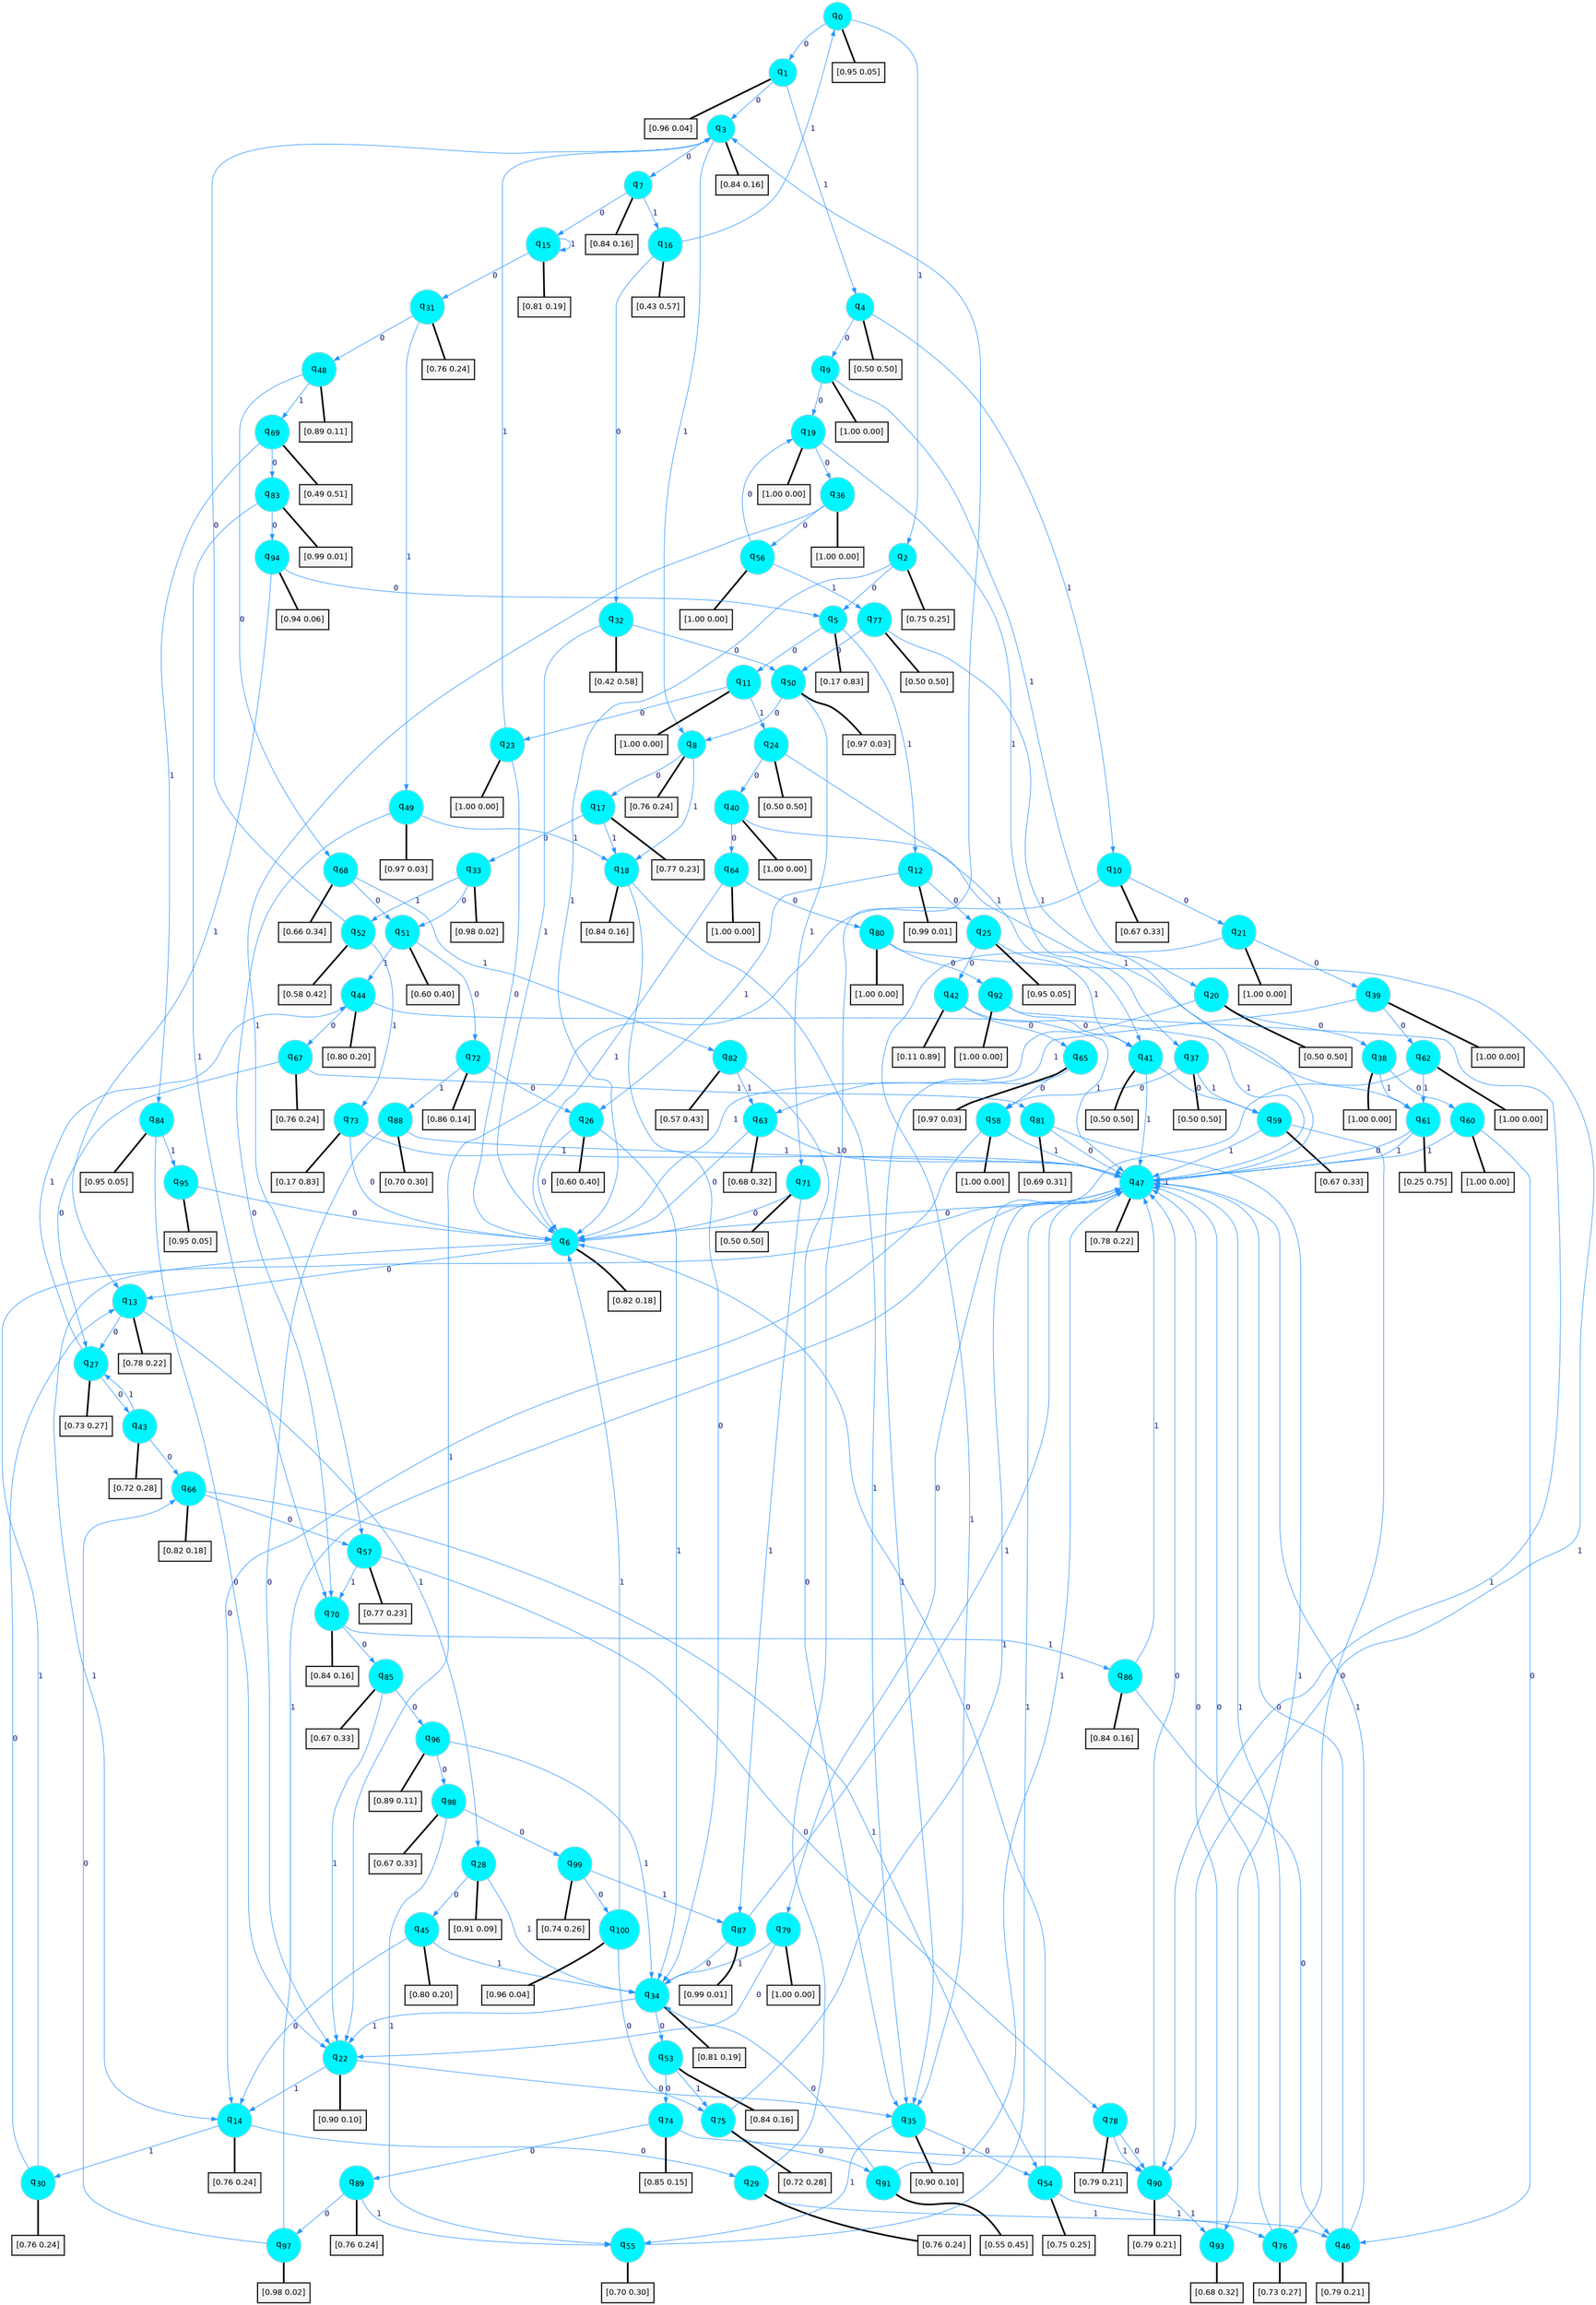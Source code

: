 digraph G {
graph [
bgcolor=transparent, dpi=300, rankdir=TD, size="40,25"];
node [
color=gray, fillcolor=turquoise1, fontcolor=black, fontname=Helvetica, fontsize=16, fontweight=bold, shape=circle, style=filled];
edge [
arrowsize=1, color=dodgerblue1, fontcolor=midnightblue, fontname=courier, fontweight=bold, penwidth=1, style=solid, weight=20];
0[label=<q<SUB>0</SUB>>];
1[label=<q<SUB>1</SUB>>];
2[label=<q<SUB>2</SUB>>];
3[label=<q<SUB>3</SUB>>];
4[label=<q<SUB>4</SUB>>];
5[label=<q<SUB>5</SUB>>];
6[label=<q<SUB>6</SUB>>];
7[label=<q<SUB>7</SUB>>];
8[label=<q<SUB>8</SUB>>];
9[label=<q<SUB>9</SUB>>];
10[label=<q<SUB>10</SUB>>];
11[label=<q<SUB>11</SUB>>];
12[label=<q<SUB>12</SUB>>];
13[label=<q<SUB>13</SUB>>];
14[label=<q<SUB>14</SUB>>];
15[label=<q<SUB>15</SUB>>];
16[label=<q<SUB>16</SUB>>];
17[label=<q<SUB>17</SUB>>];
18[label=<q<SUB>18</SUB>>];
19[label=<q<SUB>19</SUB>>];
20[label=<q<SUB>20</SUB>>];
21[label=<q<SUB>21</SUB>>];
22[label=<q<SUB>22</SUB>>];
23[label=<q<SUB>23</SUB>>];
24[label=<q<SUB>24</SUB>>];
25[label=<q<SUB>25</SUB>>];
26[label=<q<SUB>26</SUB>>];
27[label=<q<SUB>27</SUB>>];
28[label=<q<SUB>28</SUB>>];
29[label=<q<SUB>29</SUB>>];
30[label=<q<SUB>30</SUB>>];
31[label=<q<SUB>31</SUB>>];
32[label=<q<SUB>32</SUB>>];
33[label=<q<SUB>33</SUB>>];
34[label=<q<SUB>34</SUB>>];
35[label=<q<SUB>35</SUB>>];
36[label=<q<SUB>36</SUB>>];
37[label=<q<SUB>37</SUB>>];
38[label=<q<SUB>38</SUB>>];
39[label=<q<SUB>39</SUB>>];
40[label=<q<SUB>40</SUB>>];
41[label=<q<SUB>41</SUB>>];
42[label=<q<SUB>42</SUB>>];
43[label=<q<SUB>43</SUB>>];
44[label=<q<SUB>44</SUB>>];
45[label=<q<SUB>45</SUB>>];
46[label=<q<SUB>46</SUB>>];
47[label=<q<SUB>47</SUB>>];
48[label=<q<SUB>48</SUB>>];
49[label=<q<SUB>49</SUB>>];
50[label=<q<SUB>50</SUB>>];
51[label=<q<SUB>51</SUB>>];
52[label=<q<SUB>52</SUB>>];
53[label=<q<SUB>53</SUB>>];
54[label=<q<SUB>54</SUB>>];
55[label=<q<SUB>55</SUB>>];
56[label=<q<SUB>56</SUB>>];
57[label=<q<SUB>57</SUB>>];
58[label=<q<SUB>58</SUB>>];
59[label=<q<SUB>59</SUB>>];
60[label=<q<SUB>60</SUB>>];
61[label=<q<SUB>61</SUB>>];
62[label=<q<SUB>62</SUB>>];
63[label=<q<SUB>63</SUB>>];
64[label=<q<SUB>64</SUB>>];
65[label=<q<SUB>65</SUB>>];
66[label=<q<SUB>66</SUB>>];
67[label=<q<SUB>67</SUB>>];
68[label=<q<SUB>68</SUB>>];
69[label=<q<SUB>69</SUB>>];
70[label=<q<SUB>70</SUB>>];
71[label=<q<SUB>71</SUB>>];
72[label=<q<SUB>72</SUB>>];
73[label=<q<SUB>73</SUB>>];
74[label=<q<SUB>74</SUB>>];
75[label=<q<SUB>75</SUB>>];
76[label=<q<SUB>76</SUB>>];
77[label=<q<SUB>77</SUB>>];
78[label=<q<SUB>78</SUB>>];
79[label=<q<SUB>79</SUB>>];
80[label=<q<SUB>80</SUB>>];
81[label=<q<SUB>81</SUB>>];
82[label=<q<SUB>82</SUB>>];
83[label=<q<SUB>83</SUB>>];
84[label=<q<SUB>84</SUB>>];
85[label=<q<SUB>85</SUB>>];
86[label=<q<SUB>86</SUB>>];
87[label=<q<SUB>87</SUB>>];
88[label=<q<SUB>88</SUB>>];
89[label=<q<SUB>89</SUB>>];
90[label=<q<SUB>90</SUB>>];
91[label=<q<SUB>91</SUB>>];
92[label=<q<SUB>92</SUB>>];
93[label=<q<SUB>93</SUB>>];
94[label=<q<SUB>94</SUB>>];
95[label=<q<SUB>95</SUB>>];
96[label=<q<SUB>96</SUB>>];
97[label=<q<SUB>97</SUB>>];
98[label=<q<SUB>98</SUB>>];
99[label=<q<SUB>99</SUB>>];
100[label=<q<SUB>100</SUB>>];
101[label="[0.95 0.05]", shape=box,fontcolor=black, fontname=Helvetica, fontsize=14, penwidth=2, fillcolor=whitesmoke,color=black];
102[label="[0.96 0.04]", shape=box,fontcolor=black, fontname=Helvetica, fontsize=14, penwidth=2, fillcolor=whitesmoke,color=black];
103[label="[0.75 0.25]", shape=box,fontcolor=black, fontname=Helvetica, fontsize=14, penwidth=2, fillcolor=whitesmoke,color=black];
104[label="[0.84 0.16]", shape=box,fontcolor=black, fontname=Helvetica, fontsize=14, penwidth=2, fillcolor=whitesmoke,color=black];
105[label="[0.50 0.50]", shape=box,fontcolor=black, fontname=Helvetica, fontsize=14, penwidth=2, fillcolor=whitesmoke,color=black];
106[label="[0.17 0.83]", shape=box,fontcolor=black, fontname=Helvetica, fontsize=14, penwidth=2, fillcolor=whitesmoke,color=black];
107[label="[0.82 0.18]", shape=box,fontcolor=black, fontname=Helvetica, fontsize=14, penwidth=2, fillcolor=whitesmoke,color=black];
108[label="[0.84 0.16]", shape=box,fontcolor=black, fontname=Helvetica, fontsize=14, penwidth=2, fillcolor=whitesmoke,color=black];
109[label="[0.76 0.24]", shape=box,fontcolor=black, fontname=Helvetica, fontsize=14, penwidth=2, fillcolor=whitesmoke,color=black];
110[label="[1.00 0.00]", shape=box,fontcolor=black, fontname=Helvetica, fontsize=14, penwidth=2, fillcolor=whitesmoke,color=black];
111[label="[0.67 0.33]", shape=box,fontcolor=black, fontname=Helvetica, fontsize=14, penwidth=2, fillcolor=whitesmoke,color=black];
112[label="[1.00 0.00]", shape=box,fontcolor=black, fontname=Helvetica, fontsize=14, penwidth=2, fillcolor=whitesmoke,color=black];
113[label="[0.99 0.01]", shape=box,fontcolor=black, fontname=Helvetica, fontsize=14, penwidth=2, fillcolor=whitesmoke,color=black];
114[label="[0.78 0.22]", shape=box,fontcolor=black, fontname=Helvetica, fontsize=14, penwidth=2, fillcolor=whitesmoke,color=black];
115[label="[0.76 0.24]", shape=box,fontcolor=black, fontname=Helvetica, fontsize=14, penwidth=2, fillcolor=whitesmoke,color=black];
116[label="[0.81 0.19]", shape=box,fontcolor=black, fontname=Helvetica, fontsize=14, penwidth=2, fillcolor=whitesmoke,color=black];
117[label="[0.43 0.57]", shape=box,fontcolor=black, fontname=Helvetica, fontsize=14, penwidth=2, fillcolor=whitesmoke,color=black];
118[label="[0.77 0.23]", shape=box,fontcolor=black, fontname=Helvetica, fontsize=14, penwidth=2, fillcolor=whitesmoke,color=black];
119[label="[0.84 0.16]", shape=box,fontcolor=black, fontname=Helvetica, fontsize=14, penwidth=2, fillcolor=whitesmoke,color=black];
120[label="[1.00 0.00]", shape=box,fontcolor=black, fontname=Helvetica, fontsize=14, penwidth=2, fillcolor=whitesmoke,color=black];
121[label="[0.50 0.50]", shape=box,fontcolor=black, fontname=Helvetica, fontsize=14, penwidth=2, fillcolor=whitesmoke,color=black];
122[label="[1.00 0.00]", shape=box,fontcolor=black, fontname=Helvetica, fontsize=14, penwidth=2, fillcolor=whitesmoke,color=black];
123[label="[0.90 0.10]", shape=box,fontcolor=black, fontname=Helvetica, fontsize=14, penwidth=2, fillcolor=whitesmoke,color=black];
124[label="[1.00 0.00]", shape=box,fontcolor=black, fontname=Helvetica, fontsize=14, penwidth=2, fillcolor=whitesmoke,color=black];
125[label="[0.50 0.50]", shape=box,fontcolor=black, fontname=Helvetica, fontsize=14, penwidth=2, fillcolor=whitesmoke,color=black];
126[label="[0.95 0.05]", shape=box,fontcolor=black, fontname=Helvetica, fontsize=14, penwidth=2, fillcolor=whitesmoke,color=black];
127[label="[0.60 0.40]", shape=box,fontcolor=black, fontname=Helvetica, fontsize=14, penwidth=2, fillcolor=whitesmoke,color=black];
128[label="[0.73 0.27]", shape=box,fontcolor=black, fontname=Helvetica, fontsize=14, penwidth=2, fillcolor=whitesmoke,color=black];
129[label="[0.91 0.09]", shape=box,fontcolor=black, fontname=Helvetica, fontsize=14, penwidth=2, fillcolor=whitesmoke,color=black];
130[label="[0.76 0.24]", shape=box,fontcolor=black, fontname=Helvetica, fontsize=14, penwidth=2, fillcolor=whitesmoke,color=black];
131[label="[0.76 0.24]", shape=box,fontcolor=black, fontname=Helvetica, fontsize=14, penwidth=2, fillcolor=whitesmoke,color=black];
132[label="[0.76 0.24]", shape=box,fontcolor=black, fontname=Helvetica, fontsize=14, penwidth=2, fillcolor=whitesmoke,color=black];
133[label="[0.42 0.58]", shape=box,fontcolor=black, fontname=Helvetica, fontsize=14, penwidth=2, fillcolor=whitesmoke,color=black];
134[label="[0.98 0.02]", shape=box,fontcolor=black, fontname=Helvetica, fontsize=14, penwidth=2, fillcolor=whitesmoke,color=black];
135[label="[0.81 0.19]", shape=box,fontcolor=black, fontname=Helvetica, fontsize=14, penwidth=2, fillcolor=whitesmoke,color=black];
136[label="[0.90 0.10]", shape=box,fontcolor=black, fontname=Helvetica, fontsize=14, penwidth=2, fillcolor=whitesmoke,color=black];
137[label="[1.00 0.00]", shape=box,fontcolor=black, fontname=Helvetica, fontsize=14, penwidth=2, fillcolor=whitesmoke,color=black];
138[label="[0.50 0.50]", shape=box,fontcolor=black, fontname=Helvetica, fontsize=14, penwidth=2, fillcolor=whitesmoke,color=black];
139[label="[1.00 0.00]", shape=box,fontcolor=black, fontname=Helvetica, fontsize=14, penwidth=2, fillcolor=whitesmoke,color=black];
140[label="[1.00 0.00]", shape=box,fontcolor=black, fontname=Helvetica, fontsize=14, penwidth=2, fillcolor=whitesmoke,color=black];
141[label="[1.00 0.00]", shape=box,fontcolor=black, fontname=Helvetica, fontsize=14, penwidth=2, fillcolor=whitesmoke,color=black];
142[label="[0.50 0.50]", shape=box,fontcolor=black, fontname=Helvetica, fontsize=14, penwidth=2, fillcolor=whitesmoke,color=black];
143[label="[0.11 0.89]", shape=box,fontcolor=black, fontname=Helvetica, fontsize=14, penwidth=2, fillcolor=whitesmoke,color=black];
144[label="[0.72 0.28]", shape=box,fontcolor=black, fontname=Helvetica, fontsize=14, penwidth=2, fillcolor=whitesmoke,color=black];
145[label="[0.80 0.20]", shape=box,fontcolor=black, fontname=Helvetica, fontsize=14, penwidth=2, fillcolor=whitesmoke,color=black];
146[label="[0.80 0.20]", shape=box,fontcolor=black, fontname=Helvetica, fontsize=14, penwidth=2, fillcolor=whitesmoke,color=black];
147[label="[0.79 0.21]", shape=box,fontcolor=black, fontname=Helvetica, fontsize=14, penwidth=2, fillcolor=whitesmoke,color=black];
148[label="[0.78 0.22]", shape=box,fontcolor=black, fontname=Helvetica, fontsize=14, penwidth=2, fillcolor=whitesmoke,color=black];
149[label="[0.89 0.11]", shape=box,fontcolor=black, fontname=Helvetica, fontsize=14, penwidth=2, fillcolor=whitesmoke,color=black];
150[label="[0.97 0.03]", shape=box,fontcolor=black, fontname=Helvetica, fontsize=14, penwidth=2, fillcolor=whitesmoke,color=black];
151[label="[0.97 0.03]", shape=box,fontcolor=black, fontname=Helvetica, fontsize=14, penwidth=2, fillcolor=whitesmoke,color=black];
152[label="[0.60 0.40]", shape=box,fontcolor=black, fontname=Helvetica, fontsize=14, penwidth=2, fillcolor=whitesmoke,color=black];
153[label="[0.58 0.42]", shape=box,fontcolor=black, fontname=Helvetica, fontsize=14, penwidth=2, fillcolor=whitesmoke,color=black];
154[label="[0.84 0.16]", shape=box,fontcolor=black, fontname=Helvetica, fontsize=14, penwidth=2, fillcolor=whitesmoke,color=black];
155[label="[0.75 0.25]", shape=box,fontcolor=black, fontname=Helvetica, fontsize=14, penwidth=2, fillcolor=whitesmoke,color=black];
156[label="[0.70 0.30]", shape=box,fontcolor=black, fontname=Helvetica, fontsize=14, penwidth=2, fillcolor=whitesmoke,color=black];
157[label="[1.00 0.00]", shape=box,fontcolor=black, fontname=Helvetica, fontsize=14, penwidth=2, fillcolor=whitesmoke,color=black];
158[label="[0.77 0.23]", shape=box,fontcolor=black, fontname=Helvetica, fontsize=14, penwidth=2, fillcolor=whitesmoke,color=black];
159[label="[1.00 0.00]", shape=box,fontcolor=black, fontname=Helvetica, fontsize=14, penwidth=2, fillcolor=whitesmoke,color=black];
160[label="[0.67 0.33]", shape=box,fontcolor=black, fontname=Helvetica, fontsize=14, penwidth=2, fillcolor=whitesmoke,color=black];
161[label="[1.00 0.00]", shape=box,fontcolor=black, fontname=Helvetica, fontsize=14, penwidth=2, fillcolor=whitesmoke,color=black];
162[label="[0.25 0.75]", shape=box,fontcolor=black, fontname=Helvetica, fontsize=14, penwidth=2, fillcolor=whitesmoke,color=black];
163[label="[1.00 0.00]", shape=box,fontcolor=black, fontname=Helvetica, fontsize=14, penwidth=2, fillcolor=whitesmoke,color=black];
164[label="[0.68 0.32]", shape=box,fontcolor=black, fontname=Helvetica, fontsize=14, penwidth=2, fillcolor=whitesmoke,color=black];
165[label="[1.00 0.00]", shape=box,fontcolor=black, fontname=Helvetica, fontsize=14, penwidth=2, fillcolor=whitesmoke,color=black];
166[label="[0.97 0.03]", shape=box,fontcolor=black, fontname=Helvetica, fontsize=14, penwidth=2, fillcolor=whitesmoke,color=black];
167[label="[0.82 0.18]", shape=box,fontcolor=black, fontname=Helvetica, fontsize=14, penwidth=2, fillcolor=whitesmoke,color=black];
168[label="[0.76 0.24]", shape=box,fontcolor=black, fontname=Helvetica, fontsize=14, penwidth=2, fillcolor=whitesmoke,color=black];
169[label="[0.66 0.34]", shape=box,fontcolor=black, fontname=Helvetica, fontsize=14, penwidth=2, fillcolor=whitesmoke,color=black];
170[label="[0.49 0.51]", shape=box,fontcolor=black, fontname=Helvetica, fontsize=14, penwidth=2, fillcolor=whitesmoke,color=black];
171[label="[0.84 0.16]", shape=box,fontcolor=black, fontname=Helvetica, fontsize=14, penwidth=2, fillcolor=whitesmoke,color=black];
172[label="[0.50 0.50]", shape=box,fontcolor=black, fontname=Helvetica, fontsize=14, penwidth=2, fillcolor=whitesmoke,color=black];
173[label="[0.86 0.14]", shape=box,fontcolor=black, fontname=Helvetica, fontsize=14, penwidth=2, fillcolor=whitesmoke,color=black];
174[label="[0.17 0.83]", shape=box,fontcolor=black, fontname=Helvetica, fontsize=14, penwidth=2, fillcolor=whitesmoke,color=black];
175[label="[0.85 0.15]", shape=box,fontcolor=black, fontname=Helvetica, fontsize=14, penwidth=2, fillcolor=whitesmoke,color=black];
176[label="[0.72 0.28]", shape=box,fontcolor=black, fontname=Helvetica, fontsize=14, penwidth=2, fillcolor=whitesmoke,color=black];
177[label="[0.73 0.27]", shape=box,fontcolor=black, fontname=Helvetica, fontsize=14, penwidth=2, fillcolor=whitesmoke,color=black];
178[label="[0.50 0.50]", shape=box,fontcolor=black, fontname=Helvetica, fontsize=14, penwidth=2, fillcolor=whitesmoke,color=black];
179[label="[0.79 0.21]", shape=box,fontcolor=black, fontname=Helvetica, fontsize=14, penwidth=2, fillcolor=whitesmoke,color=black];
180[label="[1.00 0.00]", shape=box,fontcolor=black, fontname=Helvetica, fontsize=14, penwidth=2, fillcolor=whitesmoke,color=black];
181[label="[1.00 0.00]", shape=box,fontcolor=black, fontname=Helvetica, fontsize=14, penwidth=2, fillcolor=whitesmoke,color=black];
182[label="[0.69 0.31]", shape=box,fontcolor=black, fontname=Helvetica, fontsize=14, penwidth=2, fillcolor=whitesmoke,color=black];
183[label="[0.57 0.43]", shape=box,fontcolor=black, fontname=Helvetica, fontsize=14, penwidth=2, fillcolor=whitesmoke,color=black];
184[label="[0.99 0.01]", shape=box,fontcolor=black, fontname=Helvetica, fontsize=14, penwidth=2, fillcolor=whitesmoke,color=black];
185[label="[0.95 0.05]", shape=box,fontcolor=black, fontname=Helvetica, fontsize=14, penwidth=2, fillcolor=whitesmoke,color=black];
186[label="[0.67 0.33]", shape=box,fontcolor=black, fontname=Helvetica, fontsize=14, penwidth=2, fillcolor=whitesmoke,color=black];
187[label="[0.84 0.16]", shape=box,fontcolor=black, fontname=Helvetica, fontsize=14, penwidth=2, fillcolor=whitesmoke,color=black];
188[label="[0.99 0.01]", shape=box,fontcolor=black, fontname=Helvetica, fontsize=14, penwidth=2, fillcolor=whitesmoke,color=black];
189[label="[0.70 0.30]", shape=box,fontcolor=black, fontname=Helvetica, fontsize=14, penwidth=2, fillcolor=whitesmoke,color=black];
190[label="[0.76 0.24]", shape=box,fontcolor=black, fontname=Helvetica, fontsize=14, penwidth=2, fillcolor=whitesmoke,color=black];
191[label="[0.79 0.21]", shape=box,fontcolor=black, fontname=Helvetica, fontsize=14, penwidth=2, fillcolor=whitesmoke,color=black];
192[label="[0.55 0.45]", shape=box,fontcolor=black, fontname=Helvetica, fontsize=14, penwidth=2, fillcolor=whitesmoke,color=black];
193[label="[1.00 0.00]", shape=box,fontcolor=black, fontname=Helvetica, fontsize=14, penwidth=2, fillcolor=whitesmoke,color=black];
194[label="[0.68 0.32]", shape=box,fontcolor=black, fontname=Helvetica, fontsize=14, penwidth=2, fillcolor=whitesmoke,color=black];
195[label="[0.94 0.06]", shape=box,fontcolor=black, fontname=Helvetica, fontsize=14, penwidth=2, fillcolor=whitesmoke,color=black];
196[label="[0.95 0.05]", shape=box,fontcolor=black, fontname=Helvetica, fontsize=14, penwidth=2, fillcolor=whitesmoke,color=black];
197[label="[0.89 0.11]", shape=box,fontcolor=black, fontname=Helvetica, fontsize=14, penwidth=2, fillcolor=whitesmoke,color=black];
198[label="[0.98 0.02]", shape=box,fontcolor=black, fontname=Helvetica, fontsize=14, penwidth=2, fillcolor=whitesmoke,color=black];
199[label="[0.67 0.33]", shape=box,fontcolor=black, fontname=Helvetica, fontsize=14, penwidth=2, fillcolor=whitesmoke,color=black];
200[label="[0.74 0.26]", shape=box,fontcolor=black, fontname=Helvetica, fontsize=14, penwidth=2, fillcolor=whitesmoke,color=black];
201[label="[0.96 0.04]", shape=box,fontcolor=black, fontname=Helvetica, fontsize=14, penwidth=2, fillcolor=whitesmoke,color=black];
0->1 [label=0];
0->2 [label=1];
0->101 [arrowhead=none, penwidth=3,color=black];
1->3 [label=0];
1->4 [label=1];
1->102 [arrowhead=none, penwidth=3,color=black];
2->5 [label=0];
2->6 [label=1];
2->103 [arrowhead=none, penwidth=3,color=black];
3->7 [label=0];
3->8 [label=1];
3->104 [arrowhead=none, penwidth=3,color=black];
4->9 [label=0];
4->10 [label=1];
4->105 [arrowhead=none, penwidth=3,color=black];
5->11 [label=0];
5->12 [label=1];
5->106 [arrowhead=none, penwidth=3,color=black];
6->13 [label=0];
6->14 [label=1];
6->107 [arrowhead=none, penwidth=3,color=black];
7->15 [label=0];
7->16 [label=1];
7->108 [arrowhead=none, penwidth=3,color=black];
8->17 [label=0];
8->18 [label=1];
8->109 [arrowhead=none, penwidth=3,color=black];
9->19 [label=0];
9->20 [label=1];
9->110 [arrowhead=none, penwidth=3,color=black];
10->21 [label=0];
10->22 [label=1];
10->111 [arrowhead=none, penwidth=3,color=black];
11->23 [label=0];
11->24 [label=1];
11->112 [arrowhead=none, penwidth=3,color=black];
12->25 [label=0];
12->26 [label=1];
12->113 [arrowhead=none, penwidth=3,color=black];
13->27 [label=0];
13->28 [label=1];
13->114 [arrowhead=none, penwidth=3,color=black];
14->29 [label=0];
14->30 [label=1];
14->115 [arrowhead=none, penwidth=3,color=black];
15->31 [label=0];
15->15 [label=1];
15->116 [arrowhead=none, penwidth=3,color=black];
16->32 [label=0];
16->0 [label=1];
16->117 [arrowhead=none, penwidth=3,color=black];
17->33 [label=0];
17->18 [label=1];
17->118 [arrowhead=none, penwidth=3,color=black];
18->34 [label=0];
18->35 [label=1];
18->119 [arrowhead=none, penwidth=3,color=black];
19->36 [label=0];
19->37 [label=1];
19->120 [arrowhead=none, penwidth=3,color=black];
20->38 [label=0];
20->6 [label=1];
20->121 [arrowhead=none, penwidth=3,color=black];
21->39 [label=0];
21->35 [label=1];
21->122 [arrowhead=none, penwidth=3,color=black];
22->35 [label=0];
22->14 [label=1];
22->123 [arrowhead=none, penwidth=3,color=black];
23->6 [label=0];
23->3 [label=1];
23->124 [arrowhead=none, penwidth=3,color=black];
24->40 [label=0];
24->41 [label=1];
24->125 [arrowhead=none, penwidth=3,color=black];
25->42 [label=0];
25->41 [label=1];
25->126 [arrowhead=none, penwidth=3,color=black];
26->6 [label=0];
26->34 [label=1];
26->127 [arrowhead=none, penwidth=3,color=black];
27->43 [label=0];
27->44 [label=1];
27->128 [arrowhead=none, penwidth=3,color=black];
28->45 [label=0];
28->34 [label=1];
28->129 [arrowhead=none, penwidth=3,color=black];
29->3 [label=0];
29->46 [label=1];
29->130 [arrowhead=none, penwidth=3,color=black];
30->13 [label=0];
30->47 [label=1];
30->131 [arrowhead=none, penwidth=3,color=black];
31->48 [label=0];
31->49 [label=1];
31->132 [arrowhead=none, penwidth=3,color=black];
32->50 [label=0];
32->6 [label=1];
32->133 [arrowhead=none, penwidth=3,color=black];
33->51 [label=0];
33->52 [label=1];
33->134 [arrowhead=none, penwidth=3,color=black];
34->53 [label=0];
34->22 [label=1];
34->135 [arrowhead=none, penwidth=3,color=black];
35->54 [label=0];
35->55 [label=1];
35->136 [arrowhead=none, penwidth=3,color=black];
36->56 [label=0];
36->57 [label=1];
36->137 [arrowhead=none, penwidth=3,color=black];
37->58 [label=0];
37->59 [label=1];
37->138 [arrowhead=none, penwidth=3,color=black];
38->60 [label=0];
38->61 [label=1];
38->139 [arrowhead=none, penwidth=3,color=black];
39->62 [label=0];
39->63 [label=1];
39->140 [arrowhead=none, penwidth=3,color=black];
40->64 [label=0];
40->61 [label=1];
40->141 [arrowhead=none, penwidth=3,color=black];
41->59 [label=0];
41->47 [label=1];
41->142 [arrowhead=none, penwidth=3,color=black];
42->65 [label=0];
42->47 [label=1];
42->143 [arrowhead=none, penwidth=3,color=black];
43->66 [label=0];
43->27 [label=1];
43->144 [arrowhead=none, penwidth=3,color=black];
44->67 [label=0];
44->47 [label=1];
44->145 [arrowhead=none, penwidth=3,color=black];
45->14 [label=0];
45->34 [label=1];
45->146 [arrowhead=none, penwidth=3,color=black];
46->47 [label=0];
46->47 [label=1];
46->147 [arrowhead=none, penwidth=3,color=black];
47->6 [label=0];
47->47 [label=1];
47->148 [arrowhead=none, penwidth=3,color=black];
48->68 [label=0];
48->69 [label=1];
48->149 [arrowhead=none, penwidth=3,color=black];
49->70 [label=0];
49->18 [label=1];
49->150 [arrowhead=none, penwidth=3,color=black];
50->8 [label=0];
50->71 [label=1];
50->151 [arrowhead=none, penwidth=3,color=black];
51->72 [label=0];
51->44 [label=1];
51->152 [arrowhead=none, penwidth=3,color=black];
52->3 [label=0];
52->73 [label=1];
52->153 [arrowhead=none, penwidth=3,color=black];
53->74 [label=0];
53->75 [label=1];
53->154 [arrowhead=none, penwidth=3,color=black];
54->6 [label=0];
54->76 [label=1];
54->155 [arrowhead=none, penwidth=3,color=black];
55->47 [label=1];
55->156 [arrowhead=none, penwidth=3,color=black];
56->19 [label=0];
56->77 [label=1];
56->157 [arrowhead=none, penwidth=3,color=black];
57->78 [label=0];
57->70 [label=1];
57->158 [arrowhead=none, penwidth=3,color=black];
58->14 [label=0];
58->47 [label=1];
58->159 [arrowhead=none, penwidth=3,color=black];
59->76 [label=0];
59->47 [label=1];
59->160 [arrowhead=none, penwidth=3,color=black];
60->46 [label=0];
60->47 [label=1];
60->161 [arrowhead=none, penwidth=3,color=black];
61->47 [label=0];
61->47 [label=1];
61->162 [arrowhead=none, penwidth=3,color=black];
62->79 [label=0];
62->61 [label=1];
62->163 [arrowhead=none, penwidth=3,color=black];
63->6 [label=0];
63->47 [label=1];
63->164 [arrowhead=none, penwidth=3,color=black];
64->80 [label=0];
64->6 [label=1];
64->165 [arrowhead=none, penwidth=3,color=black];
65->58 [label=0];
65->35 [label=1];
65->166 [arrowhead=none, penwidth=3,color=black];
66->57 [label=0];
66->54 [label=1];
66->167 [arrowhead=none, penwidth=3,color=black];
67->27 [label=0];
67->81 [label=1];
67->168 [arrowhead=none, penwidth=3,color=black];
68->51 [label=0];
68->82 [label=1];
68->169 [arrowhead=none, penwidth=3,color=black];
69->83 [label=0];
69->84 [label=1];
69->170 [arrowhead=none, penwidth=3,color=black];
70->85 [label=0];
70->86 [label=1];
70->171 [arrowhead=none, penwidth=3,color=black];
71->6 [label=0];
71->87 [label=1];
71->172 [arrowhead=none, penwidth=3,color=black];
72->26 [label=0];
72->88 [label=1];
72->173 [arrowhead=none, penwidth=3,color=black];
73->6 [label=0];
73->47 [label=1];
73->174 [arrowhead=none, penwidth=3,color=black];
74->89 [label=0];
74->90 [label=1];
74->175 [arrowhead=none, penwidth=3,color=black];
75->91 [label=0];
75->47 [label=1];
75->176 [arrowhead=none, penwidth=3,color=black];
76->47 [label=0];
76->47 [label=1];
76->177 [arrowhead=none, penwidth=3,color=black];
77->50 [label=0];
77->47 [label=1];
77->178 [arrowhead=none, penwidth=3,color=black];
78->90 [label=0];
78->90 [label=1];
78->179 [arrowhead=none, penwidth=3,color=black];
79->22 [label=0];
79->34 [label=1];
79->180 [arrowhead=none, penwidth=3,color=black];
80->92 [label=0];
80->90 [label=1];
80->181 [arrowhead=none, penwidth=3,color=black];
81->47 [label=0];
81->93 [label=1];
81->182 [arrowhead=none, penwidth=3,color=black];
82->35 [label=0];
82->63 [label=1];
82->183 [arrowhead=none, penwidth=3,color=black];
83->94 [label=0];
83->70 [label=1];
83->184 [arrowhead=none, penwidth=3,color=black];
84->22 [label=0];
84->95 [label=1];
84->185 [arrowhead=none, penwidth=3,color=black];
85->96 [label=0];
85->22 [label=1];
85->186 [arrowhead=none, penwidth=3,color=black];
86->46 [label=0];
86->47 [label=1];
86->187 [arrowhead=none, penwidth=3,color=black];
87->34 [label=0];
87->47 [label=1];
87->188 [arrowhead=none, penwidth=3,color=black];
88->22 [label=0];
88->47 [label=1];
88->189 [arrowhead=none, penwidth=3,color=black];
89->97 [label=0];
89->55 [label=1];
89->190 [arrowhead=none, penwidth=3,color=black];
90->47 [label=0];
90->93 [label=1];
90->191 [arrowhead=none, penwidth=3,color=black];
91->34 [label=0];
91->47 [label=1];
91->192 [arrowhead=none, penwidth=3,color=black];
92->41 [label=0];
92->90 [label=1];
92->193 [arrowhead=none, penwidth=3,color=black];
93->47 [label=0];
93->194 [arrowhead=none, penwidth=3,color=black];
94->5 [label=0];
94->13 [label=1];
94->195 [arrowhead=none, penwidth=3,color=black];
95->6 [label=0];
95->196 [arrowhead=none, penwidth=3,color=black];
96->98 [label=0];
96->34 [label=1];
96->197 [arrowhead=none, penwidth=3,color=black];
97->66 [label=0];
97->47 [label=1];
97->198 [arrowhead=none, penwidth=3,color=black];
98->99 [label=0];
98->55 [label=1];
98->199 [arrowhead=none, penwidth=3,color=black];
99->100 [label=0];
99->87 [label=1];
99->200 [arrowhead=none, penwidth=3,color=black];
100->75 [label=0];
100->6 [label=1];
100->201 [arrowhead=none, penwidth=3,color=black];
}

